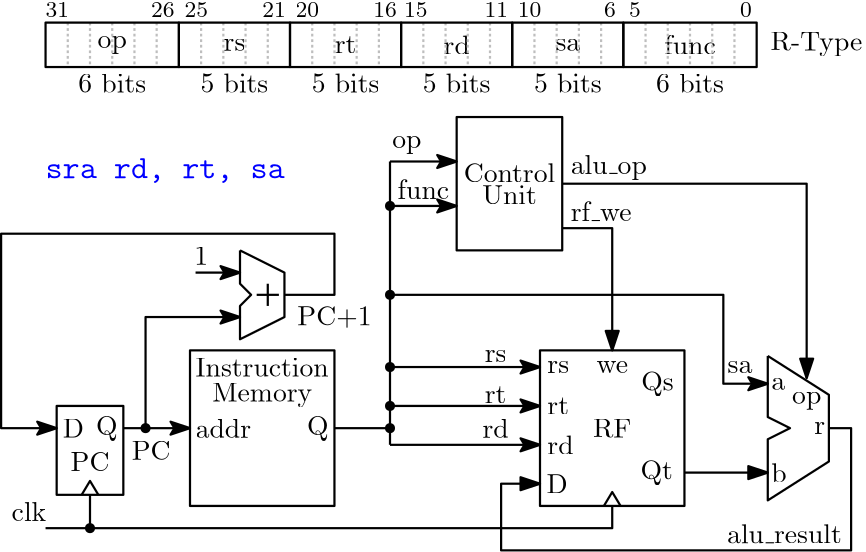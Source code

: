 <?xml version="1.0"?>
<!DOCTYPE ipe SYSTEM "ipe.dtd">
<ipe version="70206" creator="Ipe 7.2.10">
<info created="D:20190917234003" modified="D:20200416171025"/>
<ipestyle name="basic">
<symbol name="arrow/arc(spx)">
<path stroke="sym-stroke" fill="sym-stroke" pen="sym-pen">
0 0 m
-1 0.333 l
-1 -0.333 l
h
</path>
</symbol>
<symbol name="arrow/farc(spx)">
<path stroke="sym-stroke" fill="white" pen="sym-pen">
0 0 m
-1 0.333 l
-1 -0.333 l
h
</path>
</symbol>
<symbol name="arrow/ptarc(spx)">
<path stroke="sym-stroke" fill="sym-stroke" pen="sym-pen">
0 0 m
-1 0.333 l
-0.8 0 l
-1 -0.333 l
h
</path>
</symbol>
<symbol name="arrow/fptarc(spx)">
<path stroke="sym-stroke" fill="white" pen="sym-pen">
0 0 m
-1 0.333 l
-0.8 0 l
-1 -0.333 l
h
</path>
</symbol>
<symbol name="mark/circle(sx)" transformations="translations">
<path fill="sym-stroke">
0.6 0 0 0.6 0 0 e
0.4 0 0 0.4 0 0 e
</path>
</symbol>
<symbol name="mark/disk(sx)" transformations="translations">
<path fill="sym-stroke">
0.6 0 0 0.6 0 0 e
</path>
</symbol>
<symbol name="mark/fdisk(sfx)" transformations="translations">
<group>
<path fill="sym-fill">
0.5 0 0 0.5 0 0 e
</path>
<path fill="sym-stroke" fillrule="eofill">
0.6 0 0 0.6 0 0 e
0.4 0 0 0.4 0 0 e
</path>
</group>
</symbol>
<symbol name="mark/box(sx)" transformations="translations">
<path fill="sym-stroke" fillrule="eofill">
-0.6 -0.6 m
0.6 -0.6 l
0.6 0.6 l
-0.6 0.6 l
h
-0.4 -0.4 m
0.4 -0.4 l
0.4 0.4 l
-0.4 0.4 l
h
</path>
</symbol>
<symbol name="mark/square(sx)" transformations="translations">
<path fill="sym-stroke">
-0.6 -0.6 m
0.6 -0.6 l
0.6 0.6 l
-0.6 0.6 l
h
</path>
</symbol>
<symbol name="mark/fsquare(sfx)" transformations="translations">
<group>
<path fill="sym-fill">
-0.5 -0.5 m
0.5 -0.5 l
0.5 0.5 l
-0.5 0.5 l
h
</path>
<path fill="sym-stroke" fillrule="eofill">
-0.6 -0.6 m
0.6 -0.6 l
0.6 0.6 l
-0.6 0.6 l
h
-0.4 -0.4 m
0.4 -0.4 l
0.4 0.4 l
-0.4 0.4 l
h
</path>
</group>
</symbol>
<symbol name="mark/cross(sx)" transformations="translations">
<group>
<path fill="sym-stroke">
-0.43 -0.57 m
0.57 0.43 l
0.43 0.57 l
-0.57 -0.43 l
h
</path>
<path fill="sym-stroke">
-0.43 0.57 m
0.57 -0.43 l
0.43 -0.57 l
-0.57 0.43 l
h
</path>
</group>
</symbol>
<symbol name="arrow/fnormal(spx)">
<path stroke="sym-stroke" fill="white" pen="sym-pen">
0 0 m
-1 0.333 l
-1 -0.333 l
h
</path>
</symbol>
<symbol name="arrow/pointed(spx)">
<path stroke="sym-stroke" fill="sym-stroke" pen="sym-pen">
0 0 m
-1 0.333 l
-0.8 0 l
-1 -0.333 l
h
</path>
</symbol>
<symbol name="arrow/fpointed(spx)">
<path stroke="sym-stroke" fill="white" pen="sym-pen">
0 0 m
-1 0.333 l
-0.8 0 l
-1 -0.333 l
h
</path>
</symbol>
<symbol name="arrow/linear(spx)">
<path stroke="sym-stroke" pen="sym-pen">
-1 0.333 m
0 0 l
-1 -0.333 l
</path>
</symbol>
<symbol name="arrow/fdouble(spx)">
<path stroke="sym-stroke" fill="white" pen="sym-pen">
0 0 m
-1 0.333 l
-1 -0.333 l
h
-1 0 m
-2 0.333 l
-2 -0.333 l
h
</path>
</symbol>
<symbol name="arrow/double(spx)">
<path stroke="sym-stroke" fill="sym-stroke" pen="sym-pen">
0 0 m
-1 0.333 l
-1 -0.333 l
h
-1 0 m
-2 0.333 l
-2 -0.333 l
h
</path>
</symbol>
<pen name="heavier" value="0.8"/>
<pen name="fat" value="1.2"/>
<pen name="ultrafat" value="2"/>
<symbolsize name="large" value="5"/>
<symbolsize name="small" value="2"/>
<symbolsize name="tiny" value="1.1"/>
<arrowsize name="large" value="10"/>
<arrowsize name="small" value="5"/>
<arrowsize name="tiny" value="3"/>
<color name="red1" value="1 0 0"/>
<color name="red2" value="0.933 0 0"/>
<color name="red3" value="0.804 0 0"/>
<color name="red4" value="0.545 0 0"/>
<color name="green1" value="0 1 0"/>
<color name="green2" value="0 0.933 0"/>
<color name="green3" value="0 0.804 0"/>
<color name="green4" value="0 0.545 0"/>
<color name="green" value="0 1 0"/>
<color name="blue1" value="0 0 1"/>
<color name="blue2" value="0 0 0.933"/>
<color name="blue3" value="0 0 0.804"/>
<color name="blue4" value="0 0 0.545"/>
<color name="yellow" value="1 1 0"/>
<color name="orange" value="1 0.647 0"/>
<color name="gold" value="1 0.843 0"/>
<color name="purple" value="0.627 0.125 0.941"/>
<color name="gray" value="0.745"/>
<color name="brown" value="0.647 0.165 0.165"/>
<color name="navy" value="0 0 0.502"/>
<color name="pink" value="1 0.753 0.796"/>
<color name="seagreen" value="0.18 0.545 0.341"/>
<color name="turquoise" value="0.251 0.878 0.816"/>
<color name="violet" value="0.933 0.51 0.933"/>
<color name="darkblue" value="0 0 0.545"/>
<color name="darkcyan" value="0 0.545 0.545"/>
<color name="darkgray" value="0.663"/>
<color name="darkgreen" value="0 0.392 0"/>
<color name="darkmagenta" value="0.545 0 0.545"/>
<color name="darkorange" value="1 0.549 0"/>
<color name="darkred" value="0.545 0 0"/>
<color name="lightblue" value="0.678 0.847 0.902"/>
<color name="lightcyan" value="0.878 1 1"/>
<color name="lightgray" value="0.827"/>
<color name="lightgreen" value="0.565 0.933 0.565"/>
<color name="lightyellow" value="1 1 0.878"/>
<dashstyle name="dashed1" value="[1] 0"/>
<dashstyle name="dashed2" value="[2] 0"/>
<dashstyle name="dashed3" value="[4] 0"/>
<dashstyle name="dotted1" value="[1 1] 0"/>
<dashstyle name="dotted2" value="[1 2] 0"/>
<dashstyle name="dotted3" value="[1 3] 0"/>
<dashstyle name="dash dotted" value="[4 2 1 2] 0"/>
<dashstyle name="dash dot dotted" value="[4 2 1 2 1 2] 0"/>
<textsize name="large" value="\large"/>
<textsize name="small" value="\small"/>
<textsize name="tiny" value="\tiny"/>
<textsize name="Large" value="\Large"/>
<textsize name="LARGE" value="\LARGE"/>
<textsize name="huge" value="\huge"/>
<textsize name="Huge" value="\Huge"/>
<textsize name="footnote" value="\footnotesize"/>
<textstyle name="center" begin="\begin{center}" end="\end{center}"/>
<textstyle name="itemize" begin="\begin{itemize}" end="\end{itemize}"/>
<textstyle name="item" begin="\begin{itemize}\item{}" end="\end{itemize}"/>
<gridsize name="1 pts" value="1"/>
<gridsize name="2 pts" value="2"/>
<gridsize name="4 pts" value="4"/>
<gridsize name="8 pts (~3 mm)" value="8"/>
<gridsize name="16 pts (~6 mm)" value="16"/>
<gridsize name="32 pts (~12 mm)" value="32"/>
<gridsize name="10 pts (~3.5 mm)" value="10"/>
<gridsize name="20 pts (~7 mm)" value="20"/>
<gridsize name="14 pts (~5 mm)" value="14"/>
<gridsize name="28 pts (~10 mm)" value="28"/>
<gridsize name="56 pts (~20 mm)" value="56"/>
<anglesize name="90 deg" value="90"/>
<anglesize name="60 deg" value="60"/>
<anglesize name="45 deg" value="45"/>
<anglesize name="30 deg" value="30"/>
<anglesize name="22.5 deg" value="22.5"/>
<opacity name="10%" value="0.1"/>
<opacity name="30%" value="0.3"/>
<opacity name="50%" value="0.5"/>
<opacity name="75%" value="0.75"/>
<layout paper="336 220" origin="0 0" frame="336 220"/>
<tiling name="falling" angle="-60" step="4" width="1"/>
<tiling name="rising" angle="30" step="4" width="1"/>
</ipestyle>
<page>
<layer name="alpha"/>
<view layers="alpha" active="alpha"/>
<text layer="alpha" matrix="1 0 0 1 28 -64" transformations="translations" pos="56 126" stroke="black" type="label" width="19.953" height="6.918" depth="0" halign="center" valign="center">addr</text>
<text matrix="1 0 0 1 38 -66" transformations="translations" pos="80 128" stroke="black" type="label" width="7.749" height="6.815" depth="1.93" halign="center" valign="center">Q</text>
<path matrix="1 0 0 1 -110 -478" stroke="black" pen="heavier">
182 568 m
182 512 l
234 512 l
234 568 l
h
</path>
<path matrix="1 0 0 1 0 -58" stroke="black" pen="heavier">
24 128 m
24 96 l
48 96 l
48 128 l
h
</path>
<path matrix="1 0 0 1 0 14" stroke="black" pen="heavier">
33 24 m
36 29 l
39 24 l
</path>
<text matrix="1 0 0 1 14 -58" transformations="translations" pos="16 120" stroke="black" type="label" width="7.61" height="6.808" depth="0" halign="center" valign="center">D</text>
<text matrix="1 0 0 1 20 -70" transformations="translations" pos="16 120" stroke="black" type="label" width="13.975" height="6.808" depth="0" halign="center" valign="center">PC</text>
<text matrix="1 0 0 1 26 -58" transformations="translations" pos="16 120" stroke="black" type="label" width="7.749" height="6.815" depth="1.93" halign="center" valign="center">Q</text>
<text matrix="1 0 0 1 42 -42" transformations="translations" pos="56 126" stroke="black" type="label" width="47.959" height="6.808" depth="0" halign="center" valign="center">Instruction</text>
<text matrix="1 0 0 1 42 -52" transformations="translations" pos="56 126" stroke="black" type="label" width="36.004" height="6.815" depth="1.93" halign="center" valign="center">Memory</text>
<path matrix="1 0 0 1 0 14" stroke="black" pen="heavier">
124 48 m
144 48 l
</path>
<path matrix="1 0 0 1 0 -58" stroke="black" pen="heavier" arrow="pointed/normal">
48 120 m
72 120 l
</path>
<path matrix="1 0 0 1 0 -50" stroke="black" pen="heavier" arrow="pointed/normal">
56 112 m
56 152 l
90 152 l
</path>
<use matrix="1 0 0 1 0 -50" name="mark/disk(sx)" pos="56 112" size="normal" stroke="black"/>
<text matrix="1 0 0 1 108 -18" transformations="translations" pos="16 120" stroke="black" type="label" width="26.705" height="6.808" depth="0.83" halign="center" valign="center">PC+1</text>
<path matrix="0 1 -1 0 250 20" stroke="black" pen="heavier" arrow="pointed/normal">
98 176 m
98 160 l
</path>
<text matrix="1 0 0 1 60 4" transformations="translations" pos="16 120" stroke="black" type="label" width="4.981" height="6.42" depth="0" halign="center" valign="center">1</text>
<text matrix="1 0 0 1 42 -66" transformations="translations" pos="16 120" stroke="black" type="label" width="13.975" height="6.808" depth="0" halign="center" valign="center">PC</text>
<path stroke="black" pen="heavier" arrow="pointed/normal">
106 110 m
124 110 l
124 132 l
4 132 l
4 62 l
24 62 l
</path>
<text matrix="1 0 0 1 -2 -88" transformations="translations" pos="16 120" stroke="black" type="label" width="12.453" height="6.918" depth="0" halign="center" valign="center">clk</text>
<path matrix="1 0 0 1 0 2" stroke="black" pen="heavier">
36 24 m
36 36 l
</path>
<path matrix="1 0 0 1 -16 30" stroke="black" pen="heavier">
184 144 m
184 96 l
222 96 l
222 144 l
h
</path>
<text matrix="1 0 0 1 94.0505 38" transformations="translations" pos="56 126" stroke="black" type="label" width="10.516" height="4.297" depth="1.93" halign="center" valign="center">op</text>
<text matrix="1 0 0 1 100 22" transformations="translations" pos="56 126" stroke="black" type="label" width="18.542" height="6.918" depth="0" halign="center" valign="center">func</text>
<text matrix="1 0 0 1 126 -38" transformations="translations" pos="56 126" stroke="black" type="label" width="7.832" height="4.289" depth="0" halign="center" valign="center">rs</text>
<text matrix="1 0 0 1 126 -52" transformations="translations" pos="56 126" stroke="black" type="label" width="7.776" height="6.128" depth="0" halign="center" valign="center">rt</text>
<text matrix="1 0 0 1 126 -64" transformations="translations" pos="56 126" stroke="black" type="label" width="9.437" height="6.918" depth="0" halign="center" valign="center">rd</text>
<group matrix="1 0 0 1 0 14">
<path stroke="black" pen="heavier">
90 112 m
90 100 l
94 96 l
90 92 l
90 80 l
106 88 l
106 104 l
90 112 l
</path>
<path matrix="1 0 0 1 28 -28" stroke="black" pen="heavier">
72 128 m
72 120 l
</path>
<path matrix="1 0 0 1 26 -28" stroke="black" pen="heavier">
70 124 m
78 124 l
</path>
</group>
<use matrix="1 0 0 1 0 10" name="mark/disk(sx)" pos="36 16" size="normal" stroke="black"/>
<path matrix="1 0 0 1 0 14" stroke="black" pen="heavier" arrow="pointed/normal">
144 70 m
198 70 l
</path>
<path matrix="1 0 0 1 0 14" stroke="black" pen="heavier" arrow="pointed/normal">
144 56 m
198 56 l
</path>
<path matrix="1 0 0 1 0 14" stroke="black" pen="heavier" arrow="pointed/normal">
144 42 m
198 42 l
</path>
<path matrix="1 0 0 1 0 14" stroke="black" pen="heavier">
144 42 m
144 144 l
</path>
<path matrix="1 0 0 1 16 -478" stroke="black" pen="heavier">
182 568 m
182 512 l
234 512 l
234 568 l
h
</path>
<text matrix="1 0 0 1 168 -64" transformations="translations" pos="56 126" stroke="black" type="label" width="13.837" height="6.808" depth="0" halign="center" valign="center">RF</text>
<text matrix="1 0 0 1 148.555 -42" transformations="translations" pos="56 126" stroke="black" type="label" width="7.832" height="4.289" depth="0" halign="center" valign="center">rs</text>
<text matrix="1 0 0 1 148.528 -56" transformations="translations" pos="56 126" stroke="black" type="label" width="7.776" height="6.128" depth="0" halign="center" valign="center">rt</text>
<text matrix="1 0 0 1 184.277 -48" transformations="translations" pos="56 126" stroke="black" type="label" width="11.678" height="6.815" depth="1.93" halign="center" valign="center">Qs</text>
<text matrix="1 0 0 1 184 -80" transformations="translations" pos="56 126" stroke="black" type="label" width="11.623" height="6.815" depth="1.93" halign="center" valign="center">Qt</text>
<text matrix="1 0 0 1 148.132 -84" transformations="translations" pos="56 126" stroke="black" type="label" width="7.61" height="6.808" depth="0" halign="center" valign="center">D</text>
<text matrix="1 0 0 1 149.358 -70" transformations="translations" pos="56 126" stroke="black" type="label" width="9.437" height="6.918" depth="0" halign="center" valign="center">rd</text>
<path matrix="1 0 0 1 20 14" stroke="black" pen="heavier">
201 20 m
204 25 l
207 20 l
</path>
<path matrix="1 0 0 1 0 2" stroke="black" pen="heavier">
20 24 m
224 24 l
224 32 l
</path>
<path matrix="1 0 0 1 0 14" stroke="black" pen="heavier" arrow="pointed/normal">
144 128 m
168 128 l
</path>
<path matrix="1 0 0 1 0 14" stroke="black" pen="heavier" arrow="pointed/normal">
144 144 m
168 144 l
</path>
<text matrix="1 0 0 1 168 -42" transformations="translations" pos="56 126" stroke="black" type="label" width="11.346" height="4.289" depth="0" halign="center" valign="center">we</text>
<path matrix="1 0 0 1 34 14" stroke="black" pen="heavier">
246 74 m
246 52 l
254 48 l
246 44 l
246 22 l
268 36 l
268 60 l
246 74 l
</path>
<text matrix="1 0 0 1 238 -54" transformations="translations" pos="56 126" stroke="black" type="label" width="10.516" height="4.297" depth="1.93" halign="center" valign="center">op</text>
<text matrix="1 0 0 1 227.723 -48" transformations="translations" pos="56 126" stroke="black" type="label" width="4.981" height="4.289" depth="0" halign="center" valign="center">a</text>
<text matrix="1 0 0 1 228 -80" transformations="translations" pos="56 126" stroke="black" type="label" width="5.535" height="6.918" depth="0" halign="center" valign="center">b</text>
<text matrix="1 0 0 1 242.723 -64" transformations="translations" pos="56 126" stroke="black" type="label" width="3.902" height="4.289" depth="0" halign="center" valign="center">r</text>
<path matrix="1 0 0 1 0 -6" stroke="black" pen="heavier" arrow="normal/normal">
250 52 m
280 52 l
</path>
<text matrix="1 0 0 1 166.754 30" transformations="translations" pos="56 126" stroke="black" type="label" width="27.386" height="6.926" depth="1.93" halign="center" valign="center">alu\_op</text>
<text matrix="1 0 0 1 164 14" transformations="translations" pos="56 126" stroke="black" type="label" width="21.879" height="6.918" depth="0" halign="center" valign="center">rf\_we</text>
<group matrix="1 0 0 1 -16 35.9725">
<text matrix="1 0 0 1 147 -8" transformations="translations" pos="56 126" stroke="black" type="label" width="32.96" height="6.918" depth="0" halign="center" valign="center">Control</text>
<text matrix="1 0 0 1 147 -16" transformations="translations" pos="56 126" stroke="black" type="label" width="19.649" height="6.808" depth="0" halign="center" valign="center">Unit</text>
</group>
<path matrix="1 0 0 1 0 -6" stroke="black" pen="heavier" arrow="normal/normal">
206 156 m
294 156 l
294 86 l
</path>
<path matrix="1 0 0 1 0 14" stroke="black" pen="heavier" arrow="normal/normal">
206 120 m
224 120 l
224 76 l
</path>
<use matrix="1 0 0 1 0 14" name="mark/disk(sx)" pos="144 128" size="normal" stroke="black"/>
<use matrix="1 0 0 1 0 14" name="mark/disk(sx)" pos="144 70" size="normal" stroke="black"/>
<use matrix="1 0 0 1 0 14" name="mark/disk(sx)" pos="144 56" size="normal" stroke="black"/>
<use matrix="1 0 0 1 0 14" name="mark/disk(sx)" pos="144 48" size="normal" stroke="black"/>
<path matrix="1 0 0 1 0 -6" stroke="black" pen="heavier" arrow="normal/normal">
302 68 m
310 68 l
310 24 l
184 24 l
184 48 l
198 48 l
</path>
<text matrix="1 0 0 1 230 -102" transformations="translations" pos="56 126" stroke="black" type="label" width="41.306" height="6.918" depth="0" halign="center" valign="center">alu\_result</text>
<path stroke="black" pen="heavier" arrow="pointed/normal">
144 110 m
264 110 l
264 78 l
280 78 l
</path>
<text matrix="1 0 0 1 214 -42" transformations="translations" pos="56 126" stroke="black" type="label" width="8.911" height="4.289" depth="0" halign="center" valign="center">sa</text>
<path matrix="1 0 0 1 12 184" stroke="gray" dash="dashed1" pen="heavier">
16 24 m
16 8 l
</path>
<text matrix="1 0 0 1 47 33.93" transformations="translations" pos="234 164" stroke="black" type="label" width="33.07" height="6.815" depth="1.93" valign="baseline">R-Type</text>
<text matrix="1 0 0 1 -92.271 60.541" transformations="translations" pos="335 136" stroke="black" type="label" width="18.542" height="6.918" depth="0" valign="baseline">func</text>
<text matrix="1 0 0 1 -92.456 71.8555" transformations="translations" pos="296 126" stroke="black" type="label" width="8.911" height="4.289" depth="0" valign="baseline">sa</text>
<text matrix="1 0 0 1 -87.888 96.936" transformations="translations" pos="212 100" stroke="black" type="label" width="7.776" height="6.128" depth="0" valign="baseline">rt</text>
<text matrix="1 0 0 1 -116.916 111.856" transformations="translations" pos="201 86" stroke="black" type="label" width="7.832" height="4.289" depth="0" valign="baseline">rs</text>
<text matrix="1 0 0 1 -72.258 91.8165" transformations="translations" pos="111 107" stroke="black" type="label" width="10.516" height="4.297" depth="1.93" valign="baseline">op</text>
<text matrix="1 0 0 1 5.2815 67.541" transformations="translations" pos="158 129" stroke="black" type="label" width="9.437" height="6.918" depth="0" valign="baseline">rd</text>
<text matrix="1 0 0 1 -40 55" transformations="translations" pos="60 155" stroke="black" type="label" width="8.468" height="5.136" depth="0" valign="baseline" size="footnote">31</text>
<text matrix="1 0 0 1 -28 66" transformations="translations" pos="86 144" stroke="black" type="label" width="8.468" height="5.136" depth="0" valign="baseline" size="footnote">26</text>
<text matrix="1 0 0 1 -252 84" transformations="translations" pos="322 126" stroke="black" type="label" width="8.468" height="5.136" depth="0" valign="baseline" size="footnote">25</text>
<text matrix="1 0 0 1 -266 89" transformations="translations" pos="364 121" stroke="black" type="label" width="8.468" height="5.136" depth="0" valign="baseline" size="footnote">21</text>
<text matrix="1 0 0 1 -56 67" transformations="translations" pos="166 143" stroke="black" type="label" width="8.468" height="5.136" depth="0" valign="baseline" size="footnote">20</text>
<text matrix="1 0 0 1 -54 67" transformations="translations" pos="192 143" stroke="black" type="label" width="8.468" height="5.136" depth="0" valign="baseline" size="footnote">16</text>
<text matrix="1 0 0 1 -102 73" transformations="translations" pos="280 137" stroke="black" type="label" width="8.468" height="5.136" depth="0" valign="baseline" size="footnote">11</text>
<text matrix="1 0 0 1 -84 74" transformations="translations" pos="305 136" stroke="black" type="label" width="4.234" height="5.136" depth="0" valign="baseline" size="footnote">6</text>
<text matrix="1 0 0 1 -94 75" transformations="translations" pos="324 135" stroke="black" type="label" width="4.234" height="5.136" depth="0" valign="baseline" size="footnote">5</text>
<text matrix="1 0 0 1 -78 72" transformations="translations" pos="348 138" stroke="black" type="label" width="4.234" height="5.136" depth="0" valign="baseline" size="footnote">0</text>
<text matrix="1 0 0 1 -184 71" transformations="translations" pos="333 139" stroke="black" type="label" width="8.468" height="5.136" depth="0" valign="baseline" size="footnote">15</text>
<text matrix="1 0 0 1 -90 73" transformations="translations" pos="280 137" stroke="black" type="label" width="8.468" height="5.136" depth="0" valign="baseline" size="footnote">10</text>
<path matrix="1 0 0 1 20 184" stroke="gray" dash="dashed1" pen="heavier">
16 24 m
16 8 l
</path>
<path matrix="1 0 0 1 28 184" stroke="gray" dash="dashed1" pen="heavier">
16 24 m
16 8 l
</path>
<path matrix="1 0 0 1 36 184" stroke="gray" dash="dashed1" pen="heavier">
16 24 m
16 8 l
</path>
<path matrix="1 0 0 1 44 184" stroke="gray" dash="dashed1" pen="heavier">
16 24 m
16 8 l
</path>
<path matrix="1 0 0 1 60 184" stroke="gray" dash="dashed1" pen="heavier">
16 24 m
16 8 l
</path>
<path matrix="1 0 0 1 68 184" stroke="gray" dash="dashed1" pen="heavier">
16 24 m
16 8 l
</path>
<path matrix="1 0 0 1 76 184" stroke="gray" dash="dashed1" pen="heavier">
16 24 m
16 8 l
</path>
<path matrix="1 0 0 1 84 184" stroke="gray" dash="dashed1" pen="heavier">
16 24 m
16 8 l
</path>
<path matrix="1 0 0 1 100 184" stroke="gray" dash="dashed1" pen="heavier">
16 24 m
16 8 l
</path>
<path matrix="1 0 0 1 108 184" stroke="gray" dash="dashed1" pen="heavier">
16 24 m
16 8 l
</path>
<path matrix="1 0 0 1 116 184" stroke="gray" dash="dashed1" pen="heavier">
16 24 m
16 8 l
</path>
<path matrix="1 0 0 1 124 184" stroke="gray" dash="dashed1" pen="heavier">
16 24 m
16 8 l
</path>
<path matrix="1 0 0 1 140 184" stroke="gray" dash="dashed1" pen="heavier">
16 24 m
16 8 l
</path>
<path matrix="1 0 0 1 148 184" stroke="gray" dash="dashed1" pen="heavier">
16 24 m
16 8 l
</path>
<path matrix="1 0 0 1 156 184" stroke="gray" dash="dashed1" pen="heavier">
16 24 m
16 8 l
</path>
<path matrix="1 0 0 1 164 184" stroke="gray" dash="dashed1" pen="heavier">
16 24 m
16 8 l
</path>
<path matrix="1 0 0 1 180 184" stroke="gray" dash="dashed1" pen="heavier">
16 24 m
16 8 l
</path>
<path matrix="1 0 0 1 188 184" stroke="gray" dash="dashed1" pen="heavier">
16 24 m
16 8 l
</path>
<path matrix="1 0 0 1 196 184" stroke="gray" dash="dashed1" pen="heavier">
16 24 m
16 8 l
</path>
<path matrix="1 0 0 1 204 184" stroke="gray" dash="dashed1" pen="heavier">
16 24 m
16 8 l
</path>
<path matrix="1 0 0 1 220 184" stroke="gray" dash="dashed1" pen="heavier">
16 24 m
16 8 l
</path>
<path matrix="1 0 0 1 228 184" stroke="gray" dash="dashed1" pen="heavier">
16 24 m
16 8 l
</path>
<path matrix="1 0 0 1 236 184" stroke="gray" dash="dashed1" pen="heavier">
16 24 m
16 8 l
</path>
<path matrix="1 0 0 1 244 184" stroke="gray" dash="dashed1" pen="heavier">
16 24 m
16 8 l
</path>
<path matrix="1 0 0 1 252 184" stroke="gray" dash="dashed1" pen="heavier">
16 24 m
16 8 l
</path>
<path matrix="1 0 0 1 12 184" stroke="black" pen="heavier">
216 24 m
216 8 l
264 8 l
264 24 l
h
</path>
<path matrix="1 0 0 1 12 184" stroke="black" pen="heavier">
176 24 m
176 8 l
216 8 l
216 24 l
h
</path>
<path matrix="1 0 0 1 12 184" stroke="black" pen="heavier">
136 24 m
136 8 l
176 8 l
176 24 l
h
</path>
<path matrix="1 0 0 1 -60 88" stroke="black" pen="heavier">
128 120 m
128 104 l
168 104 l
168 120 l
h
</path>
<path matrix="1 0 0 1 -52 88" stroke="black" pen="heavier">
160 120 m
160 104 l
200 104 l
200 120 l
h
</path>
<path matrix="1 0 0 1 12 184" stroke="black" pen="heavier">
8 24 m
8 8 l
56 8 l
56 24 l
h
</path>
<text matrix="1 0 0 1 -79.2045 75.817" transformations="translations" pos="111 107" stroke="black" type="label" width="24.409" height="6.918" depth="0" valign="baseline">6 bits</text>
<text matrix="1 0 0 1 -35.2045 75.817" transformations="translations" pos="111 107" stroke="black" type="label" width="24.409" height="6.918" depth="0" valign="baseline">5 bits</text>
<text matrix="1 0 0 1 4.7955 75.817" transformations="translations" pos="111 107" stroke="black" type="label" width="24.409" height="6.918" depth="0" valign="baseline">5 bits</text>
<text matrix="1 0 0 1 44.7955 75.817" transformations="translations" pos="111 107" stroke="black" type="label" width="24.409" height="6.918" depth="0" valign="baseline">5 bits</text>
<text matrix="1 0 0 1 84.7955 75.817" transformations="translations" pos="111 107" stroke="black" type="label" width="24.409" height="6.918" depth="0" valign="baseline">5 bits</text>
<text matrix="1 0 0 1 128.796 75.817" transformations="translations" pos="111 107" stroke="black" type="label" width="24.409" height="6.918" depth="0" valign="baseline">6 bits</text>
<text matrix="1 0 0 1 4 0" transformations="translations" pos="16 152" stroke="blue1" type="label" width="86.127" height="7.306" depth="1.66" valign="baseline" size="large">\texttt{sra rd, rt, sa}</text>
<use matrix="1 0 0 1 0 40" name="mark/disk(sx)" pos="144 70" size="normal" stroke="black"/>
</page>
</ipe>
